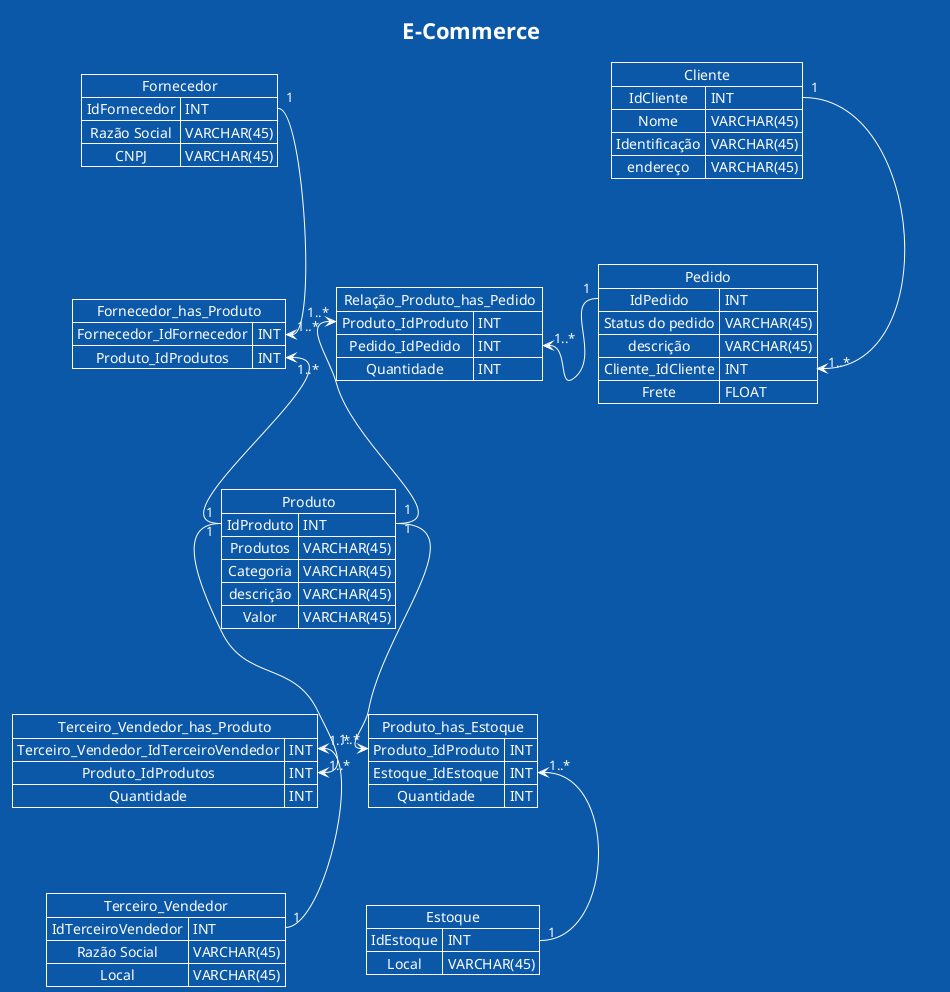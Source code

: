 @startuml
!theme amiga

title E-Commerce

/' Tabela Cliente '/
map Cliente {
IdCliente => INT
Nome => VARCHAR(45)
Identificação => VARCHAR(45)
endereço => VARCHAR(45)
}

/' Tabela Pedido'/
map Pedido {
IdPedido => INT
Status do pedido => VARCHAR(45)
descrição => VARCHAR(45)
Cliente_IdCliente => INT
Frete => FLOAT
}

/' Tabela Produtos'/
map Produto {
IdProduto => INT
Produtos => VARCHAR(45)
Categoria => VARCHAR(45)
descrição => VARCHAR(45)
Valor => VARCHAR(45)
}

/' Tabela Fornecedor '/
map Fornecedor {
IdFornecedor => INT
Razão Social => VARCHAR(45)
CNPJ => VARCHAR(45)
}

/' Tabela Terceiro Vendedor'/
map Terceiro_Vendedor {
IdTerceiroVendedor => INT
Razão Social => VARCHAR(45)
Local => VARCHAR(45)
}

/' Tabela Estoque '/
map Estoque {
IdEstoque => INT
Local => VARCHAR(45)
}

/' Tabela de Relacionameto Produto e Cliente'/
map Relação_Produto_has_Pedido{
Produto_IdProduto => INT
Pedido_IdPedido  => INT
Quantidade => INT
}

/' Tabela de Relacionameto Produto e Fornecedor'/
map Fornecedor_has_Produto {
Fornecedor_IdFornecedor => INT
Produto_IdProdutos => INT
}

/' Tabela de Relacionameto Produto e Terceiro Vendedor'/
map Terceiro_Vendedor_has_Produto {
Terceiro_Vendedor_IdTerceiroVendedor => INT
Produto_IdProdutos => INT
Quantidade => INT
}

/' Tabela de Relacionameto Produto e Estoque'/
map Produto_has_Estoque{
Produto_IdProduto => INT
Estoque_IdEstoque => INT
Quantidade => INT
}

/'Relacionamento com Cliente e Pedido '/
Cliente::IdCliente -down-> Pedido::Cliente_IdCliente: "1" " 1..*" 

/'Relacionamento com Produto e Pedido '/
Produto::IdProduto -up-> Relação_Produto_has_Pedido::Produto_IdProduto : "1" " 1..*"
Pedido::IdPedido -left-> Relação_Produto_has_Pedido::Pedido_IdPedido : "1" " 1..*"

/'Relacionamento com Produto e Estoque'/
Produto::IdProduto -down-> Produto_has_Estoque::Produto_IdProduto : "1" " 1..*"
Estoque::IdEstoque  -up-> Produto_has_Estoque::Estoque_IdEstoque : "1" " 1..*"

/'Relacionamento com Produto e Fornecedor'/
Produto::IdProduto -up-> Fornecedor_has_Produto::Produto_IdProdutos : "1" " 1..*"
Fornecedor::IdFornecedor -down-> Fornecedor_has_Produto::Fornecedor_IdFornecedor : "1" " 1..*"

/'Relacionamento com Produto e Terceiro Vendedor'/
Produto::IdProduto -down-> Terceiro_Vendedor_has_Produto::Produto_IdProdutos: "1" " 1..*"
Terceiro_Vendedor::IdTerceiroVendedor -up-> Terceiro_Vendedor_has_Produto::Terceiro_Vendedor_IdTerceiroVendedor : "1" " 1..*"





@enduml